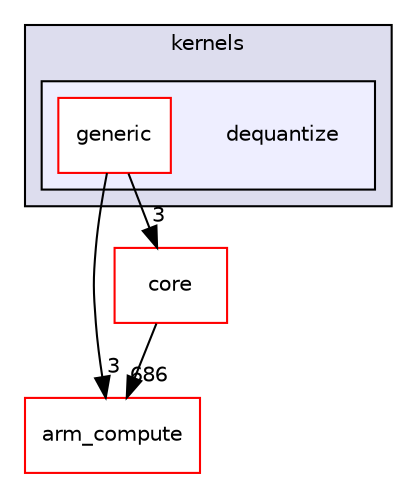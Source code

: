 digraph "src/cpu/kernels/dequantize" {
  compound=true
  node [ fontsize="10", fontname="Helvetica"];
  edge [ labelfontsize="10", labelfontname="Helvetica"];
  subgraph clusterdir_1de7bcbbdec2bf3559cb3c688662d4f5 {
    graph [ bgcolor="#ddddee", pencolor="black", label="kernels" fontname="Helvetica", fontsize="10", URL="dir_1de7bcbbdec2bf3559cb3c688662d4f5.xhtml"]
  subgraph clusterdir_73f210353b377428c6942202a869ff9a {
    graph [ bgcolor="#eeeeff", pencolor="black", label="" URL="dir_73f210353b377428c6942202a869ff9a.xhtml"];
    dir_73f210353b377428c6942202a869ff9a [shape=plaintext label="dequantize"];
    dir_cfe5cd7d53d981188ce34445f4f85089 [shape=box label="generic" color="red" fillcolor="white" style="filled" URL="dir_cfe5cd7d53d981188ce34445f4f85089.xhtml"];
  }
  }
  dir_214608ef36d61442cb2b0c1c4e9a7def [shape=box label="arm_compute" fillcolor="white" style="filled" color="red" URL="dir_214608ef36d61442cb2b0c1c4e9a7def.xhtml"];
  dir_aebb8dcc11953d78e620bbef0b9e2183 [shape=box label="core" fillcolor="white" style="filled" color="red" URL="dir_aebb8dcc11953d78e620bbef0b9e2183.xhtml"];
  dir_aebb8dcc11953d78e620bbef0b9e2183->dir_214608ef36d61442cb2b0c1c4e9a7def [headlabel="686", labeldistance=1.5 headhref="dir_000017_000000.xhtml"];
  dir_cfe5cd7d53d981188ce34445f4f85089->dir_214608ef36d61442cb2b0c1c4e9a7def [headlabel="3", labeldistance=1.5 headhref="dir_000390_000000.xhtml"];
  dir_cfe5cd7d53d981188ce34445f4f85089->dir_aebb8dcc11953d78e620bbef0b9e2183 [headlabel="3", labeldistance=1.5 headhref="dir_000390_000017.xhtml"];
}
